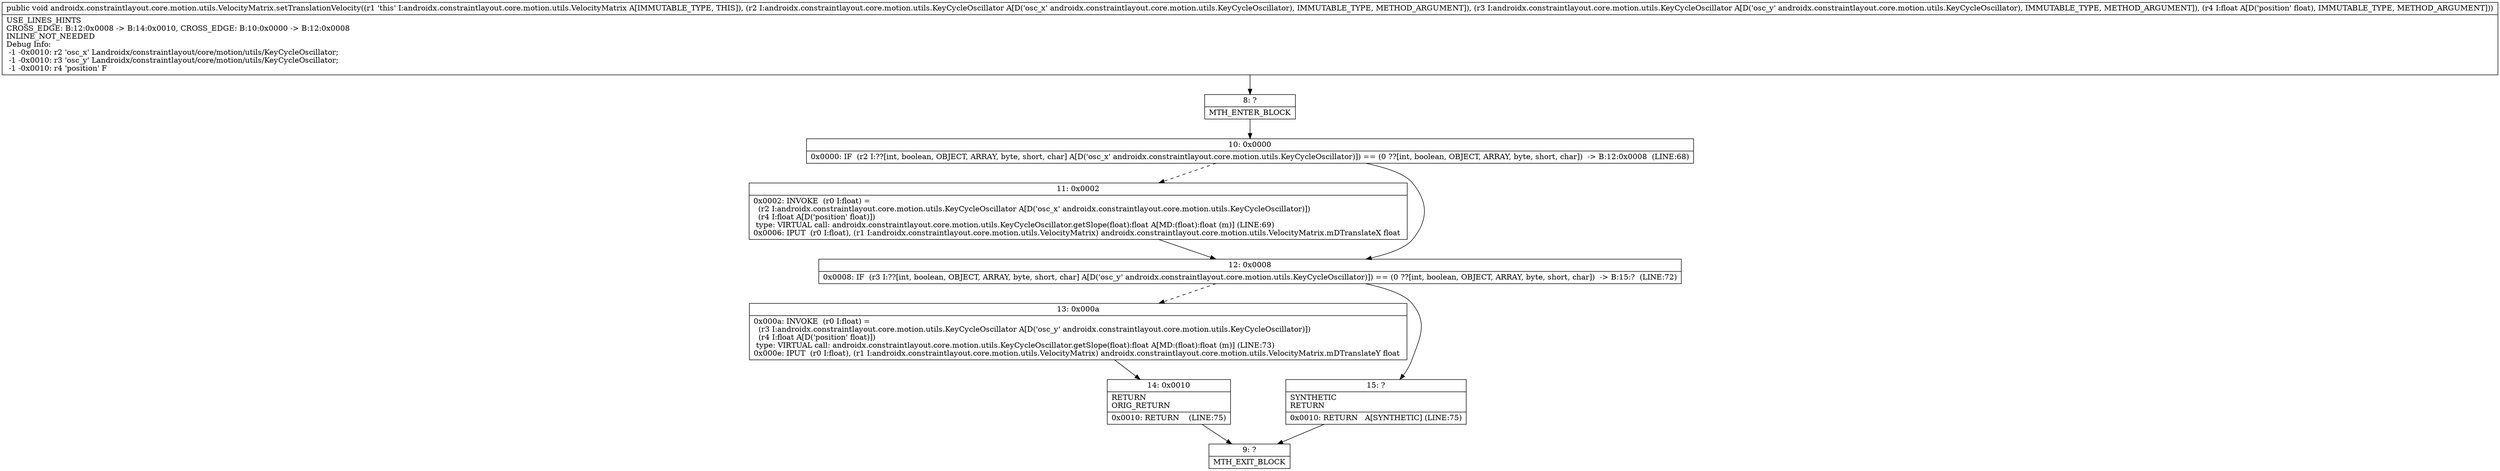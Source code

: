 digraph "CFG forandroidx.constraintlayout.core.motion.utils.VelocityMatrix.setTranslationVelocity(Landroidx\/constraintlayout\/core\/motion\/utils\/KeyCycleOscillator;Landroidx\/constraintlayout\/core\/motion\/utils\/KeyCycleOscillator;F)V" {
Node_8 [shape=record,label="{8\:\ ?|MTH_ENTER_BLOCK\l}"];
Node_10 [shape=record,label="{10\:\ 0x0000|0x0000: IF  (r2 I:??[int, boolean, OBJECT, ARRAY, byte, short, char] A[D('osc_x' androidx.constraintlayout.core.motion.utils.KeyCycleOscillator)]) == (0 ??[int, boolean, OBJECT, ARRAY, byte, short, char])  \-\> B:12:0x0008  (LINE:68)\l}"];
Node_11 [shape=record,label="{11\:\ 0x0002|0x0002: INVOKE  (r0 I:float) = \l  (r2 I:androidx.constraintlayout.core.motion.utils.KeyCycleOscillator A[D('osc_x' androidx.constraintlayout.core.motion.utils.KeyCycleOscillator)])\l  (r4 I:float A[D('position' float)])\l type: VIRTUAL call: androidx.constraintlayout.core.motion.utils.KeyCycleOscillator.getSlope(float):float A[MD:(float):float (m)] (LINE:69)\l0x0006: IPUT  (r0 I:float), (r1 I:androidx.constraintlayout.core.motion.utils.VelocityMatrix) androidx.constraintlayout.core.motion.utils.VelocityMatrix.mDTranslateX float \l}"];
Node_12 [shape=record,label="{12\:\ 0x0008|0x0008: IF  (r3 I:??[int, boolean, OBJECT, ARRAY, byte, short, char] A[D('osc_y' androidx.constraintlayout.core.motion.utils.KeyCycleOscillator)]) == (0 ??[int, boolean, OBJECT, ARRAY, byte, short, char])  \-\> B:15:?  (LINE:72)\l}"];
Node_13 [shape=record,label="{13\:\ 0x000a|0x000a: INVOKE  (r0 I:float) = \l  (r3 I:androidx.constraintlayout.core.motion.utils.KeyCycleOscillator A[D('osc_y' androidx.constraintlayout.core.motion.utils.KeyCycleOscillator)])\l  (r4 I:float A[D('position' float)])\l type: VIRTUAL call: androidx.constraintlayout.core.motion.utils.KeyCycleOscillator.getSlope(float):float A[MD:(float):float (m)] (LINE:73)\l0x000e: IPUT  (r0 I:float), (r1 I:androidx.constraintlayout.core.motion.utils.VelocityMatrix) androidx.constraintlayout.core.motion.utils.VelocityMatrix.mDTranslateY float \l}"];
Node_14 [shape=record,label="{14\:\ 0x0010|RETURN\lORIG_RETURN\l|0x0010: RETURN    (LINE:75)\l}"];
Node_9 [shape=record,label="{9\:\ ?|MTH_EXIT_BLOCK\l}"];
Node_15 [shape=record,label="{15\:\ ?|SYNTHETIC\lRETURN\l|0x0010: RETURN   A[SYNTHETIC] (LINE:75)\l}"];
MethodNode[shape=record,label="{public void androidx.constraintlayout.core.motion.utils.VelocityMatrix.setTranslationVelocity((r1 'this' I:androidx.constraintlayout.core.motion.utils.VelocityMatrix A[IMMUTABLE_TYPE, THIS]), (r2 I:androidx.constraintlayout.core.motion.utils.KeyCycleOscillator A[D('osc_x' androidx.constraintlayout.core.motion.utils.KeyCycleOscillator), IMMUTABLE_TYPE, METHOD_ARGUMENT]), (r3 I:androidx.constraintlayout.core.motion.utils.KeyCycleOscillator A[D('osc_y' androidx.constraintlayout.core.motion.utils.KeyCycleOscillator), IMMUTABLE_TYPE, METHOD_ARGUMENT]), (r4 I:float A[D('position' float), IMMUTABLE_TYPE, METHOD_ARGUMENT]))  | USE_LINES_HINTS\lCROSS_EDGE: B:12:0x0008 \-\> B:14:0x0010, CROSS_EDGE: B:10:0x0000 \-\> B:12:0x0008\lINLINE_NOT_NEEDED\lDebug Info:\l  \-1 \-0x0010: r2 'osc_x' Landroidx\/constraintlayout\/core\/motion\/utils\/KeyCycleOscillator;\l  \-1 \-0x0010: r3 'osc_y' Landroidx\/constraintlayout\/core\/motion\/utils\/KeyCycleOscillator;\l  \-1 \-0x0010: r4 'position' F\l}"];
MethodNode -> Node_8;Node_8 -> Node_10;
Node_10 -> Node_11[style=dashed];
Node_10 -> Node_12;
Node_11 -> Node_12;
Node_12 -> Node_13[style=dashed];
Node_12 -> Node_15;
Node_13 -> Node_14;
Node_14 -> Node_9;
Node_15 -> Node_9;
}

